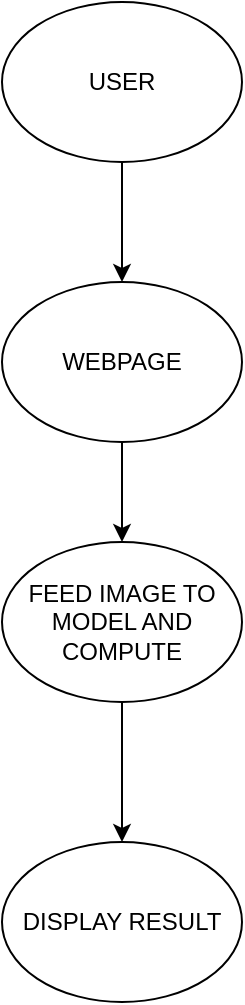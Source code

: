 <mxfile version="13.5.3" type="google"><diagram id="LRJ3LvCw9ZBAe-vEr1VZ" name="Page-1"><mxGraphModel dx="1038" dy="580" grid="1" gridSize="10" guides="1" tooltips="1" connect="1" arrows="1" fold="1" page="1" pageScale="1" pageWidth="850" pageHeight="1100" math="0" shadow="0"><root><mxCell id="0"/><mxCell id="1" parent="0"/><mxCell id="UqB3m4ehuHBygVrIk-Q5-6" style="edgeStyle=orthogonalEdgeStyle;rounded=0;orthogonalLoop=1;jettySize=auto;html=1;exitX=0.5;exitY=1;exitDx=0;exitDy=0;entryX=0.5;entryY=0;entryDx=0;entryDy=0;" parent="1" source="UqB3m4ehuHBygVrIk-Q5-1" target="UqB3m4ehuHBygVrIk-Q5-2" edge="1"><mxGeometry relative="1" as="geometry"/></mxCell><mxCell id="UqB3m4ehuHBygVrIk-Q5-1" value="USER" style="ellipse;whiteSpace=wrap;html=1;" parent="1" vertex="1"><mxGeometry x="330" y="50" width="120" height="80" as="geometry"/></mxCell><mxCell id="UqB3m4ehuHBygVrIk-Q5-7" style="edgeStyle=orthogonalEdgeStyle;rounded=0;orthogonalLoop=1;jettySize=auto;html=1;exitX=0.5;exitY=1;exitDx=0;exitDy=0;entryX=0.5;entryY=0;entryDx=0;entryDy=0;" parent="1" source="UqB3m4ehuHBygVrIk-Q5-2" target="UqB3m4ehuHBygVrIk-Q5-4" edge="1"><mxGeometry relative="1" as="geometry"/></mxCell><mxCell id="UqB3m4ehuHBygVrIk-Q5-2" value="WEBPAGE" style="ellipse;whiteSpace=wrap;html=1;" parent="1" vertex="1"><mxGeometry x="330" y="190" width="120" height="80" as="geometry"/></mxCell><mxCell id="UqB3m4ehuHBygVrIk-Q5-8" style="edgeStyle=orthogonalEdgeStyle;rounded=0;orthogonalLoop=1;jettySize=auto;html=1;exitX=0.5;exitY=1;exitDx=0;exitDy=0;entryX=0.5;entryY=0;entryDx=0;entryDy=0;" parent="1" source="UqB3m4ehuHBygVrIk-Q5-4" target="UqB3m4ehuHBygVrIk-Q5-5" edge="1"><mxGeometry relative="1" as="geometry"/></mxCell><mxCell id="UqB3m4ehuHBygVrIk-Q5-4" value="FEED IMAGE TO MODEL AND COMPUTE" style="ellipse;whiteSpace=wrap;html=1;" parent="1" vertex="1"><mxGeometry x="330" y="320" width="120" height="80" as="geometry"/></mxCell><mxCell id="UqB3m4ehuHBygVrIk-Q5-5" value="DISPLAY RESULT" style="ellipse;whiteSpace=wrap;html=1;" parent="1" vertex="1"><mxGeometry x="330" y="470" width="120" height="80" as="geometry"/></mxCell></root></mxGraphModel></diagram></mxfile>